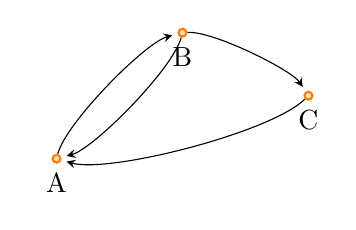 \tikzstyle{place}=[circle,draw=orange,fill=orange!20,thick,inner sep=1pt]
\begin{tikzpicture}[>=stealth,->,shorten >=2pt,looseness=.5,auto, scale=0.8]
    % draw nodes (pgf/TikZ v2.00 manual sections 3.4, 3.7, 3.9)
    \node (A) at (0,0) [place, label=below:A] {};
    \node (B) at (2,2) [place, label=below:B] {};
    \node (C) at (4,1) [place, label=below:C] {};
	
    % connect nodes (pgf/TikZ v2.00 manual section 3.11)
    \draw (A) to [bend left] (B) node [midway] {};
    \draw (B) to [bend left] (A) node [midway] {};
    \draw (B) to [bend left] (C) node [midway] {};
    \draw (C) to [bend left] (A) node [midway] {};
\end{tikzpicture}
